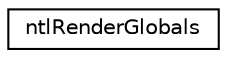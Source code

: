 digraph G
{
  edge [fontname="Helvetica",fontsize="10",labelfontname="Helvetica",labelfontsize="10"];
  node [fontname="Helvetica",fontsize="10",shape=record];
  rankdir=LR;
  Node1 [label="ntlRenderGlobals",height=0.2,width=0.4,color="black", fillcolor="white", style="filled",URL="$d0/d95/classntlRenderGlobals.html",tooltip="Class that handles global rendering parameters."];
}
